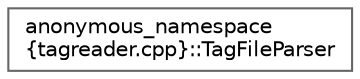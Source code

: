 digraph "Graphical Class Hierarchy"
{
 // INTERACTIVE_SVG=YES
 // LATEX_PDF_SIZE
  bgcolor="transparent";
  edge [fontname=Helvetica,fontsize=10,labelfontname=Helvetica,labelfontsize=10];
  node [fontname=Helvetica,fontsize=10,shape=box,height=0.2,width=0.4];
  rankdir="LR";
  Node0 [id="Node000000",label="anonymous_namespace\l\{tagreader.cpp\}::TagFileParser",height=0.2,width=0.4,color="grey40", fillcolor="white", style="filled",URL="$de/d28/classanonymous__namespace_02tagreader_8cpp_03_1_1_tag_file_parser.html",tooltip="Tag file parser."];
}
